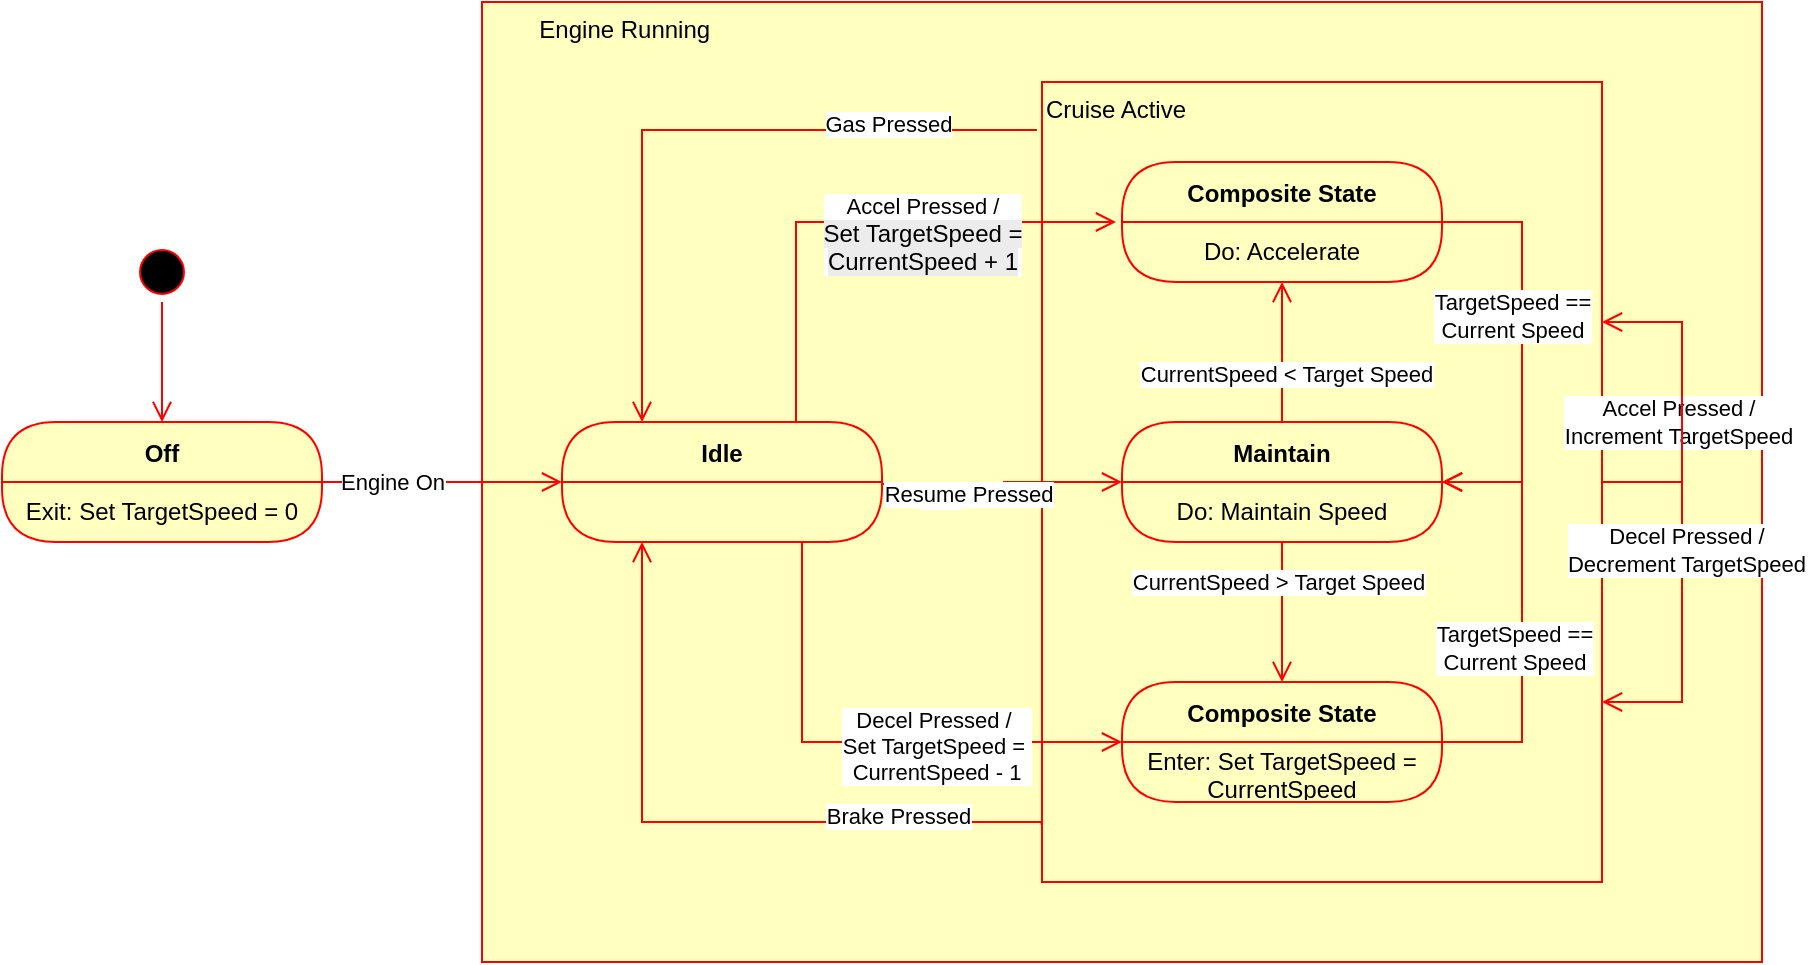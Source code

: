 <mxfile version="26.2.13">
  <diagram name="Page-1" id="irtT9vzCQmn2z5btynsJ">
    <mxGraphModel dx="995" dy="570" grid="1" gridSize="10" guides="1" tooltips="1" connect="1" arrows="1" fold="1" page="1" pageScale="1" pageWidth="1500" pageHeight="850" math="0" shadow="0">
      <root>
        <mxCell id="0" />
        <mxCell id="1" parent="0" />
        <mxCell id="0Xd9f00YHpyXeHfZJmxf-25" value="&lt;span style=&quot;white-space: pre;&quot;&gt;&#x9;&lt;/span&gt;Engine Running" style="rounded=0;whiteSpace=wrap;html=1;arcSize=40;fontColor=#000000;fillColor=#ffffc0;strokeColor=#ff0000;align=left;verticalAlign=top;" parent="1" vertex="1">
          <mxGeometry x="320" width="640" height="480" as="geometry" />
        </mxCell>
        <mxCell id="j9qDgMZxyjssZD3H1FH8-8" value="Cruise Active" style="rounded=0;whiteSpace=wrap;html=1;arcSize=40;fontColor=#000000;fillColor=#ffffc0;strokeColor=#ff0000;align=left;verticalAlign=top;" vertex="1" parent="1">
          <mxGeometry x="600" y="40" width="280" height="400" as="geometry" />
        </mxCell>
        <mxCell id="0Xd9f00YHpyXeHfZJmxf-6" value="Off" style="swimlane;fontStyle=1;align=center;verticalAlign=middle;childLayout=stackLayout;horizontal=1;startSize=30;horizontalStack=0;resizeParent=0;resizeLast=1;container=0;fontColor=#000000;collapsible=0;rounded=1;arcSize=30;strokeColor=#ff0000;fillColor=#ffffc0;swimlaneFillColor=#ffffc0;dropTarget=0;" parent="1" vertex="1">
          <mxGeometry x="80" y="210" width="160" height="60" as="geometry" />
        </mxCell>
        <mxCell id="0Xd9f00YHpyXeHfZJmxf-7" value="Exit: Set TargetSpeed = 0" style="text;html=1;strokeColor=none;fillColor=none;align=center;verticalAlign=middle;spacingLeft=4;spacingRight=4;whiteSpace=wrap;overflow=hidden;rotatable=0;fontColor=#000000;" parent="0Xd9f00YHpyXeHfZJmxf-6" vertex="1">
          <mxGeometry y="30" width="160" height="30" as="geometry" />
        </mxCell>
        <mxCell id="0Xd9f00YHpyXeHfZJmxf-9" value="Idle" style="swimlane;fontStyle=1;align=center;verticalAlign=middle;childLayout=stackLayout;horizontal=1;startSize=30;horizontalStack=0;resizeParent=0;resizeLast=1;container=0;fontColor=#000000;collapsible=0;rounded=1;arcSize=30;strokeColor=#ff0000;fillColor=#ffffc0;swimlaneFillColor=#ffffc0;dropTarget=0;" parent="1" vertex="1">
          <mxGeometry x="360" y="210" width="160" height="60" as="geometry" />
        </mxCell>
        <mxCell id="0Xd9f00YHpyXeHfZJmxf-13" value="Maintain" style="swimlane;fontStyle=1;align=center;verticalAlign=middle;childLayout=stackLayout;horizontal=1;startSize=30;horizontalStack=0;resizeParent=0;resizeLast=1;container=0;fontColor=#000000;collapsible=0;rounded=1;arcSize=30;strokeColor=#ff0000;fillColor=#ffffc0;swimlaneFillColor=#ffffc0;dropTarget=0;" parent="1" vertex="1">
          <mxGeometry x="640" y="210" width="160" height="60" as="geometry" />
        </mxCell>
        <mxCell id="0Xd9f00YHpyXeHfZJmxf-14" value="Do: Maintain Speed" style="text;html=1;strokeColor=none;fillColor=none;align=center;verticalAlign=middle;spacingLeft=4;spacingRight=4;whiteSpace=wrap;overflow=hidden;rotatable=0;fontColor=#000000;" parent="0Xd9f00YHpyXeHfZJmxf-13" vertex="1">
          <mxGeometry y="30" width="160" height="30" as="geometry" />
        </mxCell>
        <mxCell id="0Xd9f00YHpyXeHfZJmxf-18" value="" style="ellipse;html=1;shape=startState;fillColor=#000000;strokeColor=#ff0000;" parent="1" vertex="1">
          <mxGeometry x="145" y="120" width="30" height="30" as="geometry" />
        </mxCell>
        <mxCell id="0Xd9f00YHpyXeHfZJmxf-19" value="" style="edgeStyle=orthogonalEdgeStyle;html=1;verticalAlign=bottom;endArrow=open;endSize=8;strokeColor=#ff0000;rounded=0;" parent="1" source="0Xd9f00YHpyXeHfZJmxf-18" edge="1">
          <mxGeometry relative="1" as="geometry">
            <mxPoint x="160" y="210" as="targetPoint" />
          </mxGeometry>
        </mxCell>
        <mxCell id="0Xd9f00YHpyXeHfZJmxf-21" value="" style="edgeStyle=orthogonalEdgeStyle;html=1;verticalAlign=bottom;endArrow=open;endSize=8;strokeColor=#ff0000;rounded=0;entryX=0;entryY=0;entryDx=0;entryDy=0;exitX=1;exitY=0;exitDx=0;exitDy=0;" parent="1" source="0Xd9f00YHpyXeHfZJmxf-7" edge="1">
          <mxGeometry relative="1" as="geometry">
            <mxPoint x="360" y="240" as="targetPoint" />
            <Array as="points">
              <mxPoint x="260" y="240" />
              <mxPoint x="260" y="240" />
            </Array>
          </mxGeometry>
        </mxCell>
        <mxCell id="0Xd9f00YHpyXeHfZJmxf-24" value="Engine On" style="edgeLabel;html=1;align=center;verticalAlign=middle;resizable=0;points=[];" parent="0Xd9f00YHpyXeHfZJmxf-21" vertex="1" connectable="0">
          <mxGeometry x="-0.11" relative="1" as="geometry">
            <mxPoint x="-19" as="offset" />
          </mxGeometry>
        </mxCell>
        <mxCell id="0Xd9f00YHpyXeHfZJmxf-27" value="Composite State" style="swimlane;fontStyle=1;align=center;verticalAlign=middle;childLayout=stackLayout;horizontal=1;startSize=30;horizontalStack=0;resizeParent=0;resizeLast=1;container=0;fontColor=#000000;collapsible=0;rounded=1;arcSize=30;strokeColor=#ff0000;fillColor=#ffffc0;swimlaneFillColor=#ffffc0;dropTarget=0;" parent="1" vertex="1">
          <mxGeometry x="640" y="80" width="160" height="60" as="geometry" />
        </mxCell>
        <mxCell id="0Xd9f00YHpyXeHfZJmxf-28" value="&lt;div&gt;Do: Accelerate&lt;/div&gt;" style="text;html=1;strokeColor=none;fillColor=none;align=center;verticalAlign=middle;spacingLeft=4;spacingRight=4;whiteSpace=wrap;overflow=hidden;rotatable=0;fontColor=#000000;" parent="0Xd9f00YHpyXeHfZJmxf-27" vertex="1">
          <mxGeometry y="30" width="160" height="30" as="geometry" />
        </mxCell>
        <mxCell id="0Xd9f00YHpyXeHfZJmxf-29" value="" style="edgeStyle=orthogonalEdgeStyle;html=1;verticalAlign=bottom;endArrow=open;endSize=8;strokeColor=#ff0000;rounded=0;exitX=1;exitY=0;exitDx=0;exitDy=0;entryX=1;entryY=0.5;entryDx=0;entryDy=0;" parent="1" source="0Xd9f00YHpyXeHfZJmxf-28" target="0Xd9f00YHpyXeHfZJmxf-13" edge="1">
          <mxGeometry relative="1" as="geometry">
            <mxPoint x="640" y="250" as="targetPoint" />
            <Array as="points">
              <mxPoint x="840" y="110" />
              <mxPoint x="840" y="240" />
            </Array>
          </mxGeometry>
        </mxCell>
        <mxCell id="j9qDgMZxyjssZD3H1FH8-18" value="TargetSpeed ==&lt;div&gt;Current Speed&lt;/div&gt;" style="edgeLabel;html=1;align=center;verticalAlign=middle;resizable=0;points=[];" vertex="1" connectable="0" parent="0Xd9f00YHpyXeHfZJmxf-29">
          <mxGeometry x="-0.088" y="1" relative="1" as="geometry">
            <mxPoint x="-6" y="-9" as="offset" />
          </mxGeometry>
        </mxCell>
        <mxCell id="0Xd9f00YHpyXeHfZJmxf-30" value="Composite State" style="swimlane;fontStyle=1;align=center;verticalAlign=middle;childLayout=stackLayout;horizontal=1;startSize=30;horizontalStack=0;resizeParent=0;resizeLast=1;container=0;fontColor=#000000;collapsible=0;rounded=1;arcSize=30;strokeColor=#ff0000;fillColor=#ffffc0;swimlaneFillColor=#ffffc0;dropTarget=0;" parent="1" vertex="1">
          <mxGeometry x="640" y="340" width="160" height="60" as="geometry" />
        </mxCell>
        <mxCell id="0Xd9f00YHpyXeHfZJmxf-31" value="Enter: Set TargetSpeed = CurrentSpeed&lt;div&gt;Do: Decelerate&lt;/div&gt;" style="text;html=1;strokeColor=none;fillColor=none;align=center;verticalAlign=middle;spacingLeft=4;spacingRight=4;whiteSpace=wrap;overflow=hidden;rotatable=0;fontColor=#000000;" parent="0Xd9f00YHpyXeHfZJmxf-30" vertex="1">
          <mxGeometry y="30" width="160" height="30" as="geometry" />
        </mxCell>
        <mxCell id="0Xd9f00YHpyXeHfZJmxf-32" value="" style="edgeStyle=orthogonalEdgeStyle;html=1;verticalAlign=bottom;endArrow=open;endSize=8;strokeColor=#ff0000;rounded=0;exitX=1;exitY=0;exitDx=0;exitDy=0;" parent="1" source="0Xd9f00YHpyXeHfZJmxf-31" edge="1">
          <mxGeometry relative="1" as="geometry">
            <mxPoint x="800" y="240" as="targetPoint" />
            <Array as="points">
              <mxPoint x="840" y="370" />
              <mxPoint x="840" y="240" />
            </Array>
          </mxGeometry>
        </mxCell>
        <mxCell id="j9qDgMZxyjssZD3H1FH8-20" value="TargetSpeed ==&lt;div&gt;Current Speed&lt;/div&gt;" style="edgeLabel;html=1;align=center;verticalAlign=middle;resizable=0;points=[];" vertex="1" connectable="0" parent="0Xd9f00YHpyXeHfZJmxf-32">
          <mxGeometry x="0.116" y="-1" relative="1" as="geometry">
            <mxPoint x="-5" y="30" as="offset" />
          </mxGeometry>
        </mxCell>
        <mxCell id="j9qDgMZxyjssZD3H1FH8-2" value="" style="edgeStyle=orthogonalEdgeStyle;html=1;verticalAlign=bottom;endArrow=open;endSize=8;strokeColor=#ff0000;rounded=0;exitX=1;exitY=0;exitDx=0;exitDy=0;entryX=0;entryY=0;entryDx=0;entryDy=0;" edge="1" parent="1" target="0Xd9f00YHpyXeHfZJmxf-14">
          <mxGeometry relative="1" as="geometry">
            <mxPoint x="600" y="240" as="targetPoint" />
            <Array as="points">
              <mxPoint x="520" y="241" />
              <mxPoint x="581" y="241" />
              <mxPoint x="581" y="240" />
            </Array>
            <mxPoint x="520" y="240" as="sourcePoint" />
          </mxGeometry>
        </mxCell>
        <mxCell id="j9qDgMZxyjssZD3H1FH8-21" value="Text" style="edgeLabel;html=1;align=center;verticalAlign=middle;resizable=0;points=[];" vertex="1" connectable="0" parent="j9qDgMZxyjssZD3H1FH8-2">
          <mxGeometry x="-0.515" y="-6" relative="1" as="geometry">
            <mxPoint as="offset" />
          </mxGeometry>
        </mxCell>
        <mxCell id="j9qDgMZxyjssZD3H1FH8-24" value="Resume Pressed" style="edgeLabel;html=1;align=center;verticalAlign=middle;resizable=0;points=[];" vertex="1" connectable="0" parent="j9qDgMZxyjssZD3H1FH8-2">
          <mxGeometry x="-0.449" y="-5" relative="1" as="geometry">
            <mxPoint x="10" as="offset" />
          </mxGeometry>
        </mxCell>
        <mxCell id="j9qDgMZxyjssZD3H1FH8-4" value="" style="edgeStyle=orthogonalEdgeStyle;html=1;verticalAlign=bottom;endArrow=open;endSize=8;strokeColor=#ff0000;rounded=0;entryX=0;entryY=0;entryDx=0;entryDy=0;exitX=0.75;exitY=0;exitDx=0;exitDy=0;" edge="1" parent="1">
          <mxGeometry relative="1" as="geometry">
            <mxPoint x="637" y="110" as="targetPoint" />
            <Array as="points">
              <mxPoint x="477" y="110" />
            </Array>
            <mxPoint x="477" y="210" as="sourcePoint" />
          </mxGeometry>
        </mxCell>
        <mxCell id="j9qDgMZxyjssZD3H1FH8-35" value="Accel Pressed /&lt;div&gt;&lt;span style=&quot;font-size: 12px; text-wrap-mode: wrap; background-color: rgb(236, 236, 236);&quot;&gt;Set TargetSpeed =&lt;/span&gt;&lt;/div&gt;&lt;div&gt;&lt;span style=&quot;background-color: light-dark(rgb(236, 236, 236), rgb(34, 34, 34)); font-size: 12px; text-wrap-mode: wrap; color: light-dark(rgb(0, 0, 0), rgb(255, 255, 255));&quot;&gt;CurrentSpeed + 1&lt;/span&gt;&lt;/div&gt;" style="edgeLabel;html=1;align=center;verticalAlign=middle;resizable=1;points=[];resizeWidth=0;" vertex="1" connectable="0" parent="j9qDgMZxyjssZD3H1FH8-4">
          <mxGeometry x="-0.13" y="-2" relative="1" as="geometry">
            <mxPoint x="50" y="4" as="offset" />
          </mxGeometry>
        </mxCell>
        <mxCell id="j9qDgMZxyjssZD3H1FH8-6" value="" style="edgeStyle=orthogonalEdgeStyle;html=1;verticalAlign=bottom;endArrow=open;endSize=8;strokeColor=#ff0000;rounded=0;entryX=0;entryY=0;entryDx=0;entryDy=0;exitX=0.75;exitY=1;exitDx=0;exitDy=0;" edge="1" parent="1" source="0Xd9f00YHpyXeHfZJmxf-9" target="0Xd9f00YHpyXeHfZJmxf-31">
          <mxGeometry relative="1" as="geometry">
            <mxPoint x="610" y="120" as="targetPoint" />
            <Array as="points">
              <mxPoint x="480" y="370" />
            </Array>
            <mxPoint x="500" y="270" as="sourcePoint" />
          </mxGeometry>
        </mxCell>
        <mxCell id="j9qDgMZxyjssZD3H1FH8-7" value="Decel Pressed /&amp;nbsp;&lt;div&gt;Set TargetSpeed =&amp;nbsp;&lt;/div&gt;&lt;div&gt;CurrentSpeed - 1&lt;/div&gt;" style="edgeLabel;html=1;align=center;verticalAlign=middle;resizable=0;points=[];" vertex="1" connectable="0" parent="j9qDgMZxyjssZD3H1FH8-6">
          <mxGeometry x="-0.135" y="-3" relative="1" as="geometry">
            <mxPoint x="54" y="-1" as="offset" />
          </mxGeometry>
        </mxCell>
        <mxCell id="j9qDgMZxyjssZD3H1FH8-14" value="" style="edgeStyle=orthogonalEdgeStyle;html=1;verticalAlign=bottom;endArrow=open;endSize=8;strokeColor=#ff0000;rounded=0;entryX=0.25;entryY=0;entryDx=0;entryDy=0;exitX=-0.009;exitY=0.06;exitDx=0;exitDy=0;exitPerimeter=0;" edge="1" parent="1" source="j9qDgMZxyjssZD3H1FH8-8" target="0Xd9f00YHpyXeHfZJmxf-9">
          <mxGeometry relative="1" as="geometry">
            <mxPoint x="650" y="120" as="targetPoint" />
            <Array as="points">
              <mxPoint x="400" y="64" />
            </Array>
            <mxPoint x="510" y="220" as="sourcePoint" />
          </mxGeometry>
        </mxCell>
        <mxCell id="j9qDgMZxyjssZD3H1FH8-15" value="Gas Pressed" style="edgeLabel;html=1;align=center;verticalAlign=middle;resizable=0;points=[];" vertex="1" connectable="0" parent="j9qDgMZxyjssZD3H1FH8-14">
          <mxGeometry x="-0.135" y="-3" relative="1" as="geometry">
            <mxPoint x="74" as="offset" />
          </mxGeometry>
        </mxCell>
        <mxCell id="j9qDgMZxyjssZD3H1FH8-16" value="" style="edgeStyle=orthogonalEdgeStyle;html=1;verticalAlign=bottom;endArrow=open;endSize=8;strokeColor=#ff0000;rounded=0;entryX=0.25;entryY=1;entryDx=0;entryDy=0;exitX=-0.001;exitY=0.928;exitDx=0;exitDy=0;exitPerimeter=0;" edge="1" parent="1" source="j9qDgMZxyjssZD3H1FH8-8" target="0Xd9f00YHpyXeHfZJmxf-9">
          <mxGeometry relative="1" as="geometry">
            <mxPoint x="410" y="220" as="targetPoint" />
            <Array as="points">
              <mxPoint x="600" y="410" />
              <mxPoint x="400" y="410" />
            </Array>
            <mxPoint x="612" y="74" as="sourcePoint" />
          </mxGeometry>
        </mxCell>
        <mxCell id="j9qDgMZxyjssZD3H1FH8-17" value="Brake Pressed" style="edgeLabel;html=1;align=center;verticalAlign=middle;resizable=0;points=[];" vertex="1" connectable="0" parent="j9qDgMZxyjssZD3H1FH8-16">
          <mxGeometry x="-0.135" y="-3" relative="1" as="geometry">
            <mxPoint x="74" as="offset" />
          </mxGeometry>
        </mxCell>
        <mxCell id="j9qDgMZxyjssZD3H1FH8-25" value="" style="edgeStyle=orthogonalEdgeStyle;html=1;verticalAlign=bottom;endArrow=open;endSize=8;strokeColor=#ff0000;rounded=0;" edge="1" parent="1" target="0Xd9f00YHpyXeHfZJmxf-30">
          <mxGeometry relative="1" as="geometry">
            <mxPoint x="650" y="120" as="targetPoint" />
            <Array as="points">
              <mxPoint x="720" y="290" />
              <mxPoint x="720" y="290" />
            </Array>
            <mxPoint x="720" y="270" as="sourcePoint" />
          </mxGeometry>
        </mxCell>
        <mxCell id="j9qDgMZxyjssZD3H1FH8-27" value="CurrentSpeed &amp;gt; Target Speed" style="edgeLabel;html=1;align=center;verticalAlign=middle;resizable=0;points=[];" vertex="1" connectable="0" parent="j9qDgMZxyjssZD3H1FH8-25">
          <mxGeometry x="-0.434" y="-2" relative="1" as="geometry">
            <mxPoint as="offset" />
          </mxGeometry>
        </mxCell>
        <mxCell id="j9qDgMZxyjssZD3H1FH8-28" value="" style="edgeStyle=orthogonalEdgeStyle;html=1;verticalAlign=bottom;endArrow=open;endSize=8;strokeColor=#ff0000;rounded=0;exitX=0.5;exitY=0;exitDx=0;exitDy=0;entryX=0.5;entryY=1;entryDx=0;entryDy=0;" edge="1" parent="1" source="0Xd9f00YHpyXeHfZJmxf-13" target="0Xd9f00YHpyXeHfZJmxf-28">
          <mxGeometry relative="1" as="geometry">
            <mxPoint x="730" y="350" as="targetPoint" />
            <Array as="points">
              <mxPoint x="720" y="180" />
              <mxPoint x="720" y="180" />
            </Array>
            <mxPoint x="730" y="280" as="sourcePoint" />
          </mxGeometry>
        </mxCell>
        <mxCell id="j9qDgMZxyjssZD3H1FH8-29" value="CurrentSpeed &amp;lt; Target Speed" style="edgeLabel;html=1;align=center;verticalAlign=middle;resizable=0;points=[];" vertex="1" connectable="0" parent="j9qDgMZxyjssZD3H1FH8-28">
          <mxGeometry x="-0.434" y="-2" relative="1" as="geometry">
            <mxPoint y="-4" as="offset" />
          </mxGeometry>
        </mxCell>
        <mxCell id="j9qDgMZxyjssZD3H1FH8-30" value="" style="edgeStyle=orthogonalEdgeStyle;html=1;verticalAlign=bottom;endArrow=open;endSize=8;strokeColor=#ff0000;rounded=0;exitX=1;exitY=0.5;exitDx=0;exitDy=0;" edge="1" parent="1" source="j9qDgMZxyjssZD3H1FH8-8">
          <mxGeometry relative="1" as="geometry">
            <mxPoint x="880" y="350" as="targetPoint" />
            <Array as="points">
              <mxPoint x="920" y="240" />
              <mxPoint x="920" y="350" />
            </Array>
            <mxPoint x="730" y="280" as="sourcePoint" />
          </mxGeometry>
        </mxCell>
        <mxCell id="j9qDgMZxyjssZD3H1FH8-31" value="Accel Pressed /&lt;div&gt;Increment TargetSpeed&lt;/div&gt;" style="edgeLabel;html=1;align=center;verticalAlign=middle;resizable=0;points=[];" vertex="1" connectable="0" parent="j9qDgMZxyjssZD3H1FH8-30">
          <mxGeometry x="-0.434" y="-2" relative="1" as="geometry">
            <mxPoint y="-44" as="offset" />
          </mxGeometry>
        </mxCell>
        <mxCell id="j9qDgMZxyjssZD3H1FH8-36" value="" style="edgeStyle=orthogonalEdgeStyle;html=1;verticalAlign=bottom;endArrow=open;endSize=8;strokeColor=#ff0000;rounded=0;exitX=1;exitY=0.5;exitDx=0;exitDy=0;entryX=1;entryY=0.3;entryDx=0;entryDy=0;entryPerimeter=0;" edge="1" parent="1" source="j9qDgMZxyjssZD3H1FH8-8" target="j9qDgMZxyjssZD3H1FH8-8">
          <mxGeometry relative="1" as="geometry">
            <mxPoint x="890" y="360" as="targetPoint" />
            <Array as="points">
              <mxPoint x="920" y="240" />
              <mxPoint x="920" y="160" />
            </Array>
            <mxPoint x="890" y="250" as="sourcePoint" />
          </mxGeometry>
        </mxCell>
        <mxCell id="j9qDgMZxyjssZD3H1FH8-37" value="Decel Pressed /&lt;div&gt;Decrement TargetSpeed&lt;/div&gt;" style="edgeLabel;html=1;align=center;verticalAlign=middle;resizable=0;points=[];" vertex="1" connectable="0" parent="j9qDgMZxyjssZD3H1FH8-36">
          <mxGeometry x="-0.434" y="-2" relative="1" as="geometry">
            <mxPoint y="39" as="offset" />
          </mxGeometry>
        </mxCell>
      </root>
    </mxGraphModel>
  </diagram>
</mxfile>
